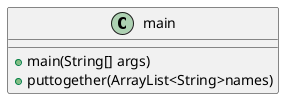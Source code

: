 @startuml
'https://plantuml.com/class-diagram

class main {
+main(String[] args)
+puttogether(ArrayList<String>names)
}

@enduml